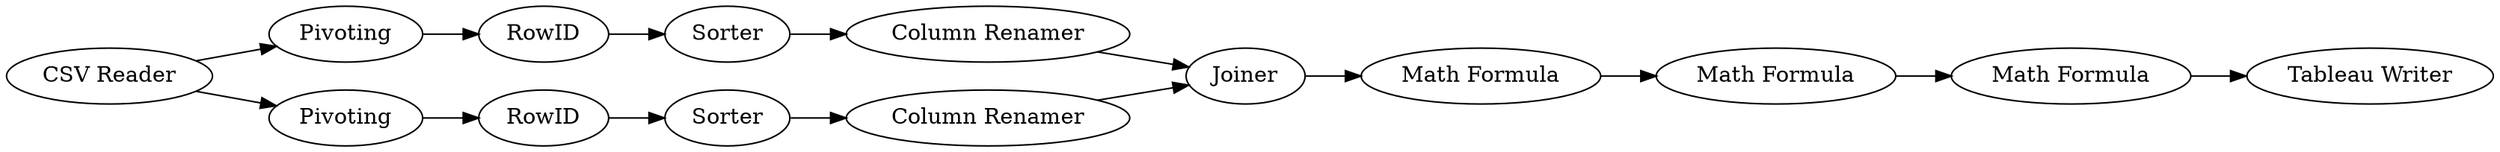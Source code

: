 digraph {
	"8166066920616987296_17" [label="Math Formula"]
	"8166066920616987296_16" [label="Math Formula"]
	"8166066920616987296_18" [label="Math Formula"]
	"2139173794975470782_21" [label=RowID]
	"2139173794975470782_35" [label=Joiner]
	"2139173794975470782_19" [label=Pivoting]
	"2139173794975470782_34" [label="Tableau Writer"]
	"2139173794975470782_17" [label=Sorter]
	"2139173794975470782_22" [label=RowID]
	"2139173794975470782_20" [label=Pivoting]
	"2139173794975470782_37" [label="Column Renamer"]
	"2139173794975470782_33" [label="CSV Reader"]
	"2139173794975470782_36" [label="Column Renamer"]
	"2139173794975470782_16" [label=Sorter]
	"2139173794975470782_37" -> "2139173794975470782_35"
	"2139173794975470782_19" -> "2139173794975470782_22"
	"2139173794975470782_20" -> "2139173794975470782_21"
	"2139173794975470782_22" -> "2139173794975470782_17"
	"2139173794975470782_36" -> "2139173794975470782_35"
	"2139173794975470782_16" -> "2139173794975470782_36"
	"2139173794975470782_33" -> "2139173794975470782_20"
	"8166066920616987296_17" -> "8166066920616987296_18"
	"2139173794975470782_21" -> "2139173794975470782_16"
	"2139173794975470782_33" -> "2139173794975470782_19"
	"2139173794975470782_17" -> "2139173794975470782_37"
	"2139173794975470782_35" -> "8166066920616987296_16"
	"8166066920616987296_16" -> "8166066920616987296_17"
	"8166066920616987296_18" -> "2139173794975470782_34"
	rankdir=LR
}

